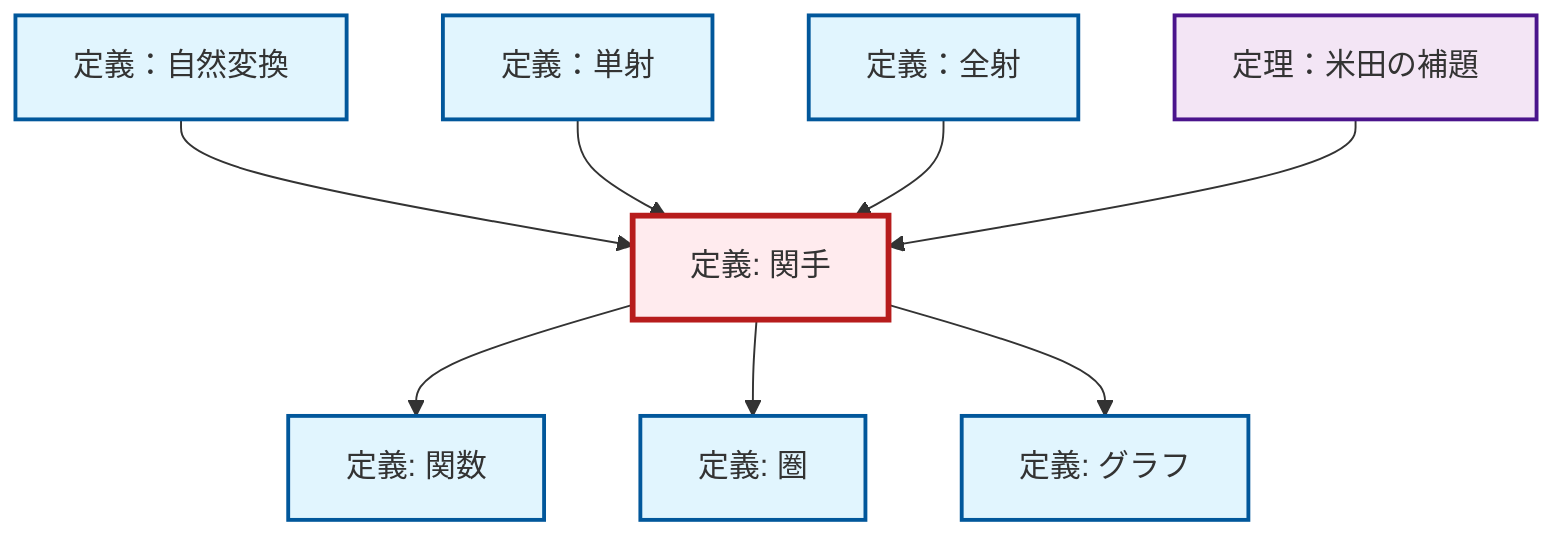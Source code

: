 graph TD
    classDef definition fill:#e1f5fe,stroke:#01579b,stroke-width:2px
    classDef theorem fill:#f3e5f5,stroke:#4a148c,stroke-width:2px
    classDef axiom fill:#fff3e0,stroke:#e65100,stroke-width:2px
    classDef example fill:#e8f5e9,stroke:#1b5e20,stroke-width:2px
    classDef current fill:#ffebee,stroke:#b71c1c,stroke-width:3px
    def-epimorphism["定義：全射"]:::definition
    def-category["定義: 圏"]:::definition
    def-monomorphism["定義：単射"]:::definition
    def-graph["定義: グラフ"]:::definition
    thm-yoneda["定理：米田の補題"]:::theorem
    def-functor["定義: 関手"]:::definition
    def-function["定義: 関数"]:::definition
    def-natural-transformation["定義：自然変換"]:::definition
    def-natural-transformation --> def-functor
    def-monomorphism --> def-functor
    def-epimorphism --> def-functor
    def-functor --> def-function
    thm-yoneda --> def-functor
    def-functor --> def-category
    def-functor --> def-graph
    class def-functor current